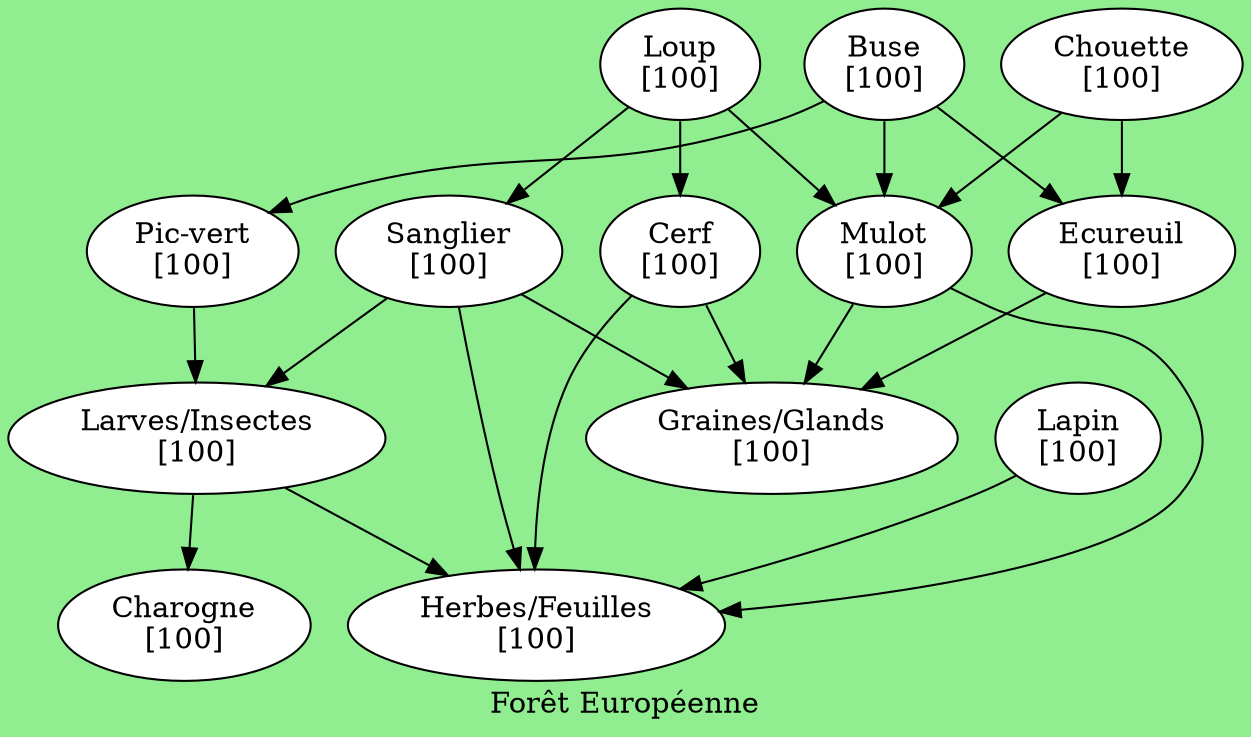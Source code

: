 digraph foret_europ {
    rankdir=TB;
    compound=true;
    newrank=true;

    label = "Forêt Européenne";
    bgcolor = "lightgreen";
    node [shape=ellipse, style=filled, fillcolor=white];

    "Ecureuil" [label="Ecureuil\n[100]"]
    "Graines/Glands" [label="Graines/Glands\n[100]"]
    "Mulot" [label="Mulot\n[100]"]
    "Cerf" [label="Cerf\n[100]"]
    "Sanglier" [label="Sanglier\n[100]"]
    "Larves/Insectes" [label="Larves/Insectes\n[100]"]
    "Herbes/Feuilles" [label="Herbes/Feuilles\n[100]"]
    "Lapin" [label="Lapin\n[100]"]
    "Charogne" [label="Charogne\n[100]"]
    "Pic-vert" [label="Pic-vert\n[100]"]
    "Chouette" [label="Chouette\n[100]"]
    "Buse" [label="Buse\n[100]"]
    "Loup" [label="Loup\n[100]"]

    "Ecureuil" -> "Graines/Glands"
    "Mulot" -> "Graines/Glands"
    "Cerf" -> "Graines/Glands"
    "Sanglier" -> "Graines/Glands"

    "Larves/Insectes" -> "Herbes/Feuilles"
    "Lapin" -> "Herbes/Feuilles"
    "Mulot" -> "Herbes/Feuilles"
    "Cerf" -> "Herbes/Feuilles"
    "Sanglier" -> "Herbes/Feuilles"

    "Larves/Insectes" -> "Charogne"

    "Pic-vert" -> "Larves/Insectes"
    "Sanglier" -> "Larves/Insectes"

    "Chouette" -> "Ecureuil"
    "Buse" -> "Ecureuil"

    "Chouette" -> "Mulot"
    "Buse" -> "Mulot"
    "Loup" -> "Mulot"

    "Buse" -> "Pic-vert"

    "Loup" -> "Cerf"
    "Loup" -> "Sanglier"

    // Force la disposition
    {rank=same; "Graines/Glands"}
    {rank=same; "Herbes/Feuilles"}
    {rank=same; "Charogne"}
    {rank=same; "Larves/Insectes"}
    {rank=same; "Lapin"}
    {rank=same; "Ecureuil"}
    {rank=same; "Mulot"}
    {rank=same; "Pic-vert"}
    {rank=same; "Cerf"}
    {rank=same; "Sanglier"}
    {rank=same; "Chouette"}
    {rank=same; "Buse"}
    {rank=same; "Loup"}
}